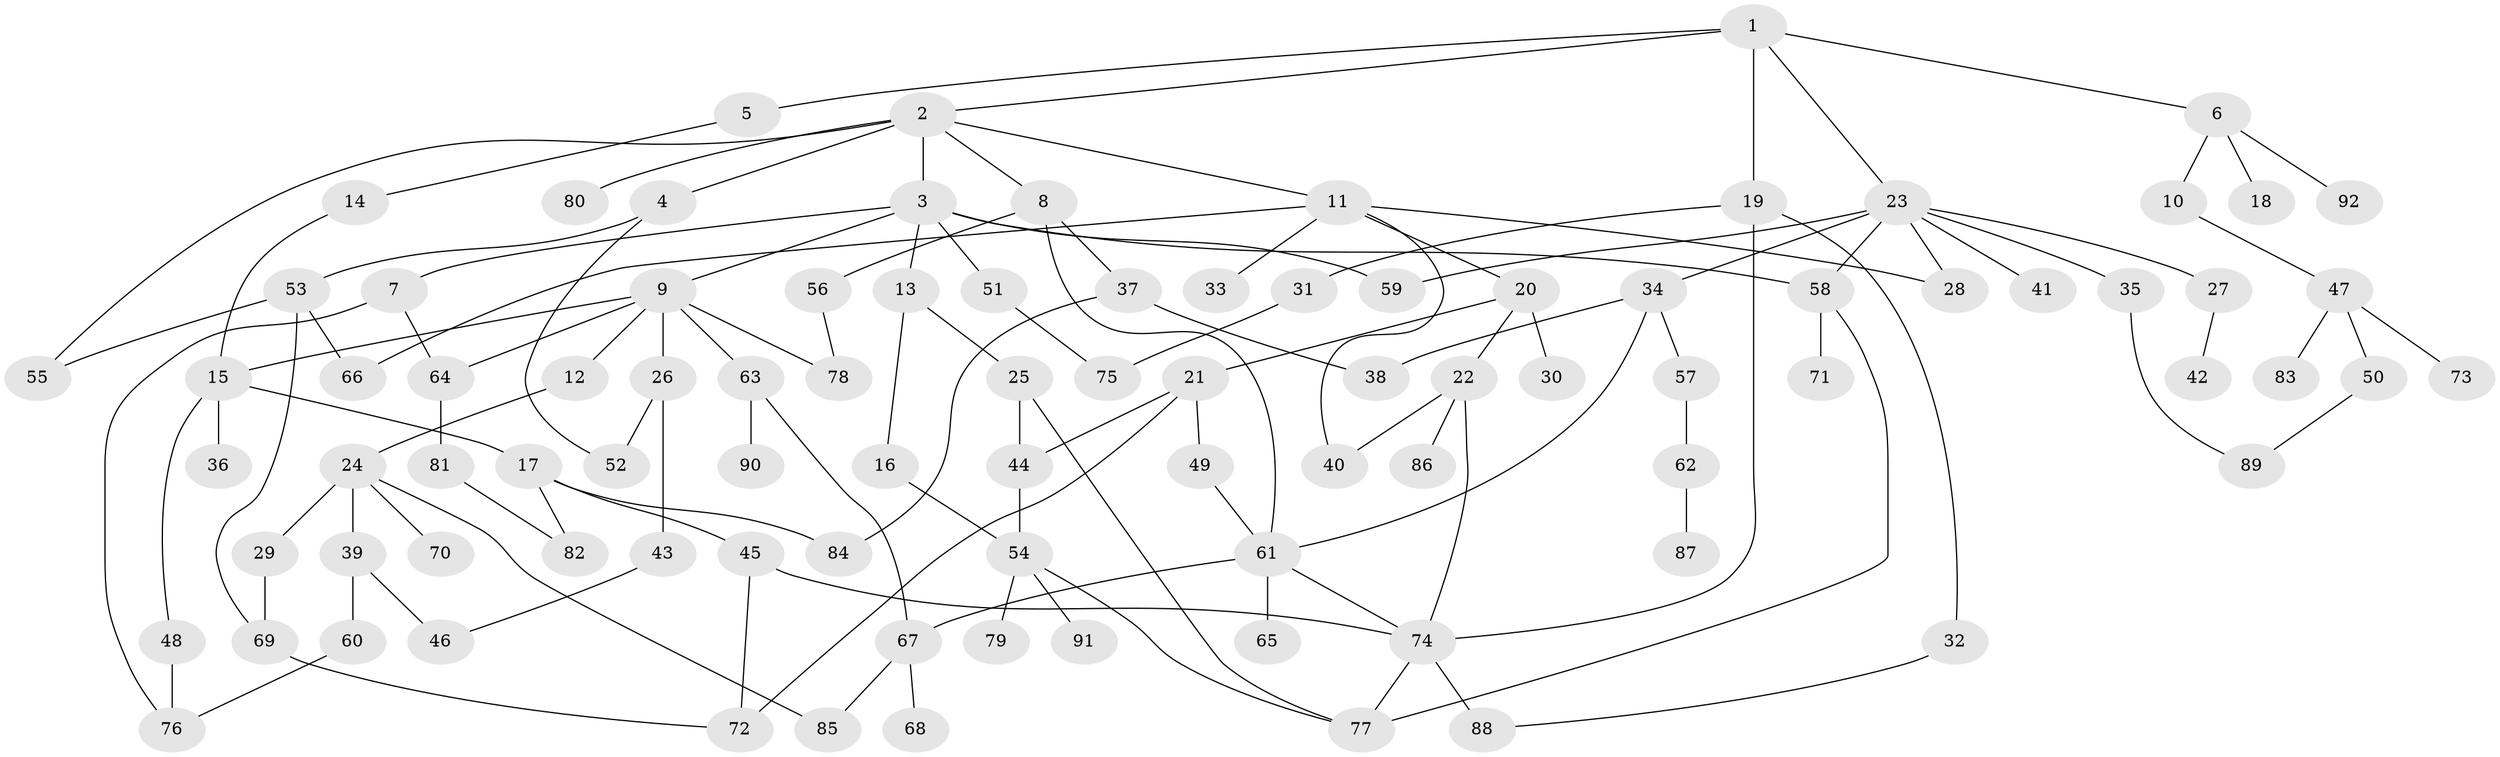 // Generated by graph-tools (version 1.1) at 2025/34/03/09/25 02:34:23]
// undirected, 92 vertices, 125 edges
graph export_dot {
graph [start="1"]
  node [color=gray90,style=filled];
  1;
  2;
  3;
  4;
  5;
  6;
  7;
  8;
  9;
  10;
  11;
  12;
  13;
  14;
  15;
  16;
  17;
  18;
  19;
  20;
  21;
  22;
  23;
  24;
  25;
  26;
  27;
  28;
  29;
  30;
  31;
  32;
  33;
  34;
  35;
  36;
  37;
  38;
  39;
  40;
  41;
  42;
  43;
  44;
  45;
  46;
  47;
  48;
  49;
  50;
  51;
  52;
  53;
  54;
  55;
  56;
  57;
  58;
  59;
  60;
  61;
  62;
  63;
  64;
  65;
  66;
  67;
  68;
  69;
  70;
  71;
  72;
  73;
  74;
  75;
  76;
  77;
  78;
  79;
  80;
  81;
  82;
  83;
  84;
  85;
  86;
  87;
  88;
  89;
  90;
  91;
  92;
  1 -- 2;
  1 -- 5;
  1 -- 6;
  1 -- 19;
  1 -- 23;
  2 -- 3;
  2 -- 4;
  2 -- 8;
  2 -- 11;
  2 -- 80;
  2 -- 55;
  3 -- 7;
  3 -- 9;
  3 -- 13;
  3 -- 51;
  3 -- 58;
  3 -- 59;
  4 -- 52;
  4 -- 53;
  5 -- 14;
  6 -- 10;
  6 -- 18;
  6 -- 92;
  7 -- 64;
  7 -- 76;
  8 -- 37;
  8 -- 56;
  8 -- 61;
  9 -- 12;
  9 -- 26;
  9 -- 63;
  9 -- 78;
  9 -- 64;
  9 -- 15;
  10 -- 47;
  11 -- 20;
  11 -- 28;
  11 -- 33;
  11 -- 40;
  11 -- 66;
  12 -- 24;
  13 -- 16;
  13 -- 25;
  14 -- 15;
  15 -- 17;
  15 -- 36;
  15 -- 48;
  16 -- 54;
  17 -- 45;
  17 -- 82;
  17 -- 84;
  19 -- 31;
  19 -- 32;
  19 -- 74;
  20 -- 21;
  20 -- 22;
  20 -- 30;
  21 -- 44;
  21 -- 49;
  21 -- 72;
  22 -- 40;
  22 -- 86;
  22 -- 74;
  23 -- 27;
  23 -- 34;
  23 -- 35;
  23 -- 41;
  23 -- 59;
  23 -- 58;
  23 -- 28;
  24 -- 29;
  24 -- 39;
  24 -- 70;
  24 -- 85;
  25 -- 77;
  25 -- 44;
  26 -- 43;
  26 -- 52;
  27 -- 42;
  29 -- 69;
  31 -- 75;
  32 -- 88;
  34 -- 38;
  34 -- 57;
  34 -- 61;
  35 -- 89;
  37 -- 84;
  37 -- 38;
  39 -- 60;
  39 -- 46;
  43 -- 46;
  44 -- 54;
  45 -- 72;
  45 -- 74;
  47 -- 50;
  47 -- 73;
  47 -- 83;
  48 -- 76;
  49 -- 61;
  50 -- 89;
  51 -- 75;
  53 -- 55;
  53 -- 66;
  53 -- 69;
  54 -- 79;
  54 -- 91;
  54 -- 77;
  56 -- 78;
  57 -- 62;
  58 -- 71;
  58 -- 77;
  60 -- 76;
  61 -- 65;
  61 -- 67;
  61 -- 74;
  62 -- 87;
  63 -- 90;
  63 -- 67;
  64 -- 81;
  67 -- 68;
  67 -- 85;
  69 -- 72;
  74 -- 77;
  74 -- 88;
  81 -- 82;
}
